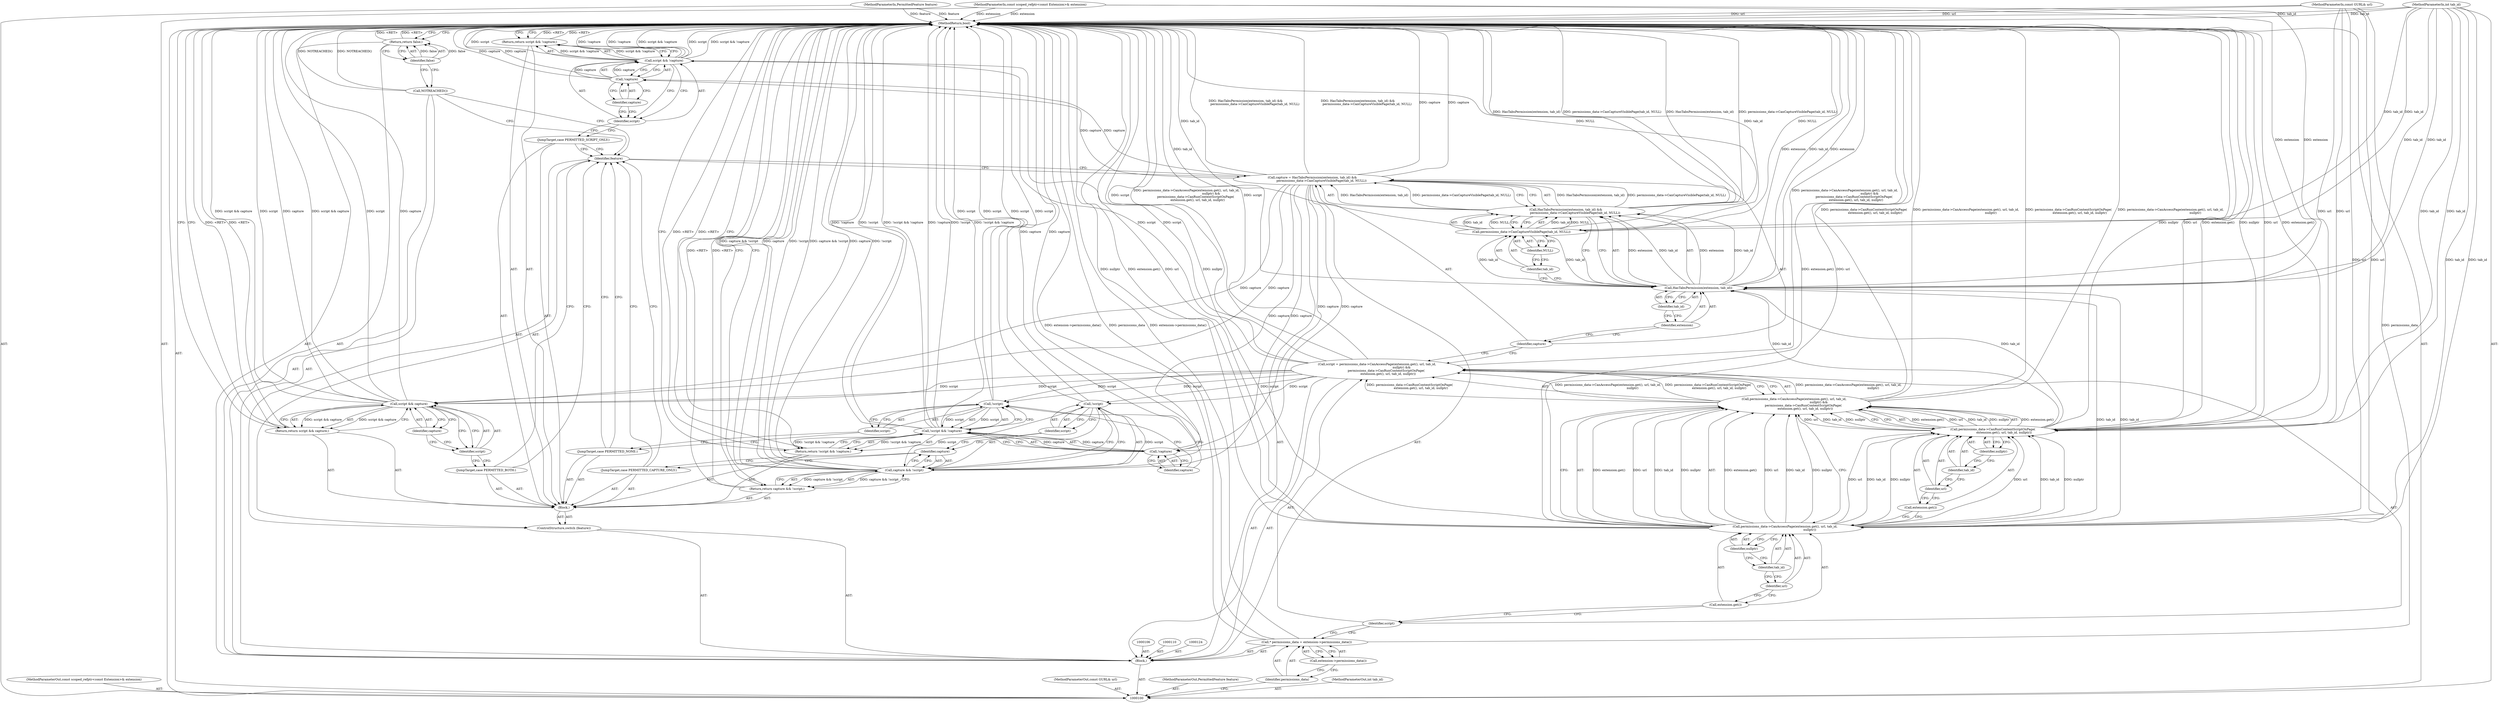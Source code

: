 digraph "1_Chrome_0aca6bc05a263ea9eafee515fc6ba14da94c1964" {
"1000101" [label="(MethodParameterIn,const scoped_refptr<const Extension>& extension)"];
"1000221" [label="(MethodParameterOut,const scoped_refptr<const Extension>& extension)"];
"1000164" [label="(MethodReturn,bool)"];
"1000127" [label="(Call,HasTabsPermission(extension, tab_id) &&\n                   permissions_data->CanCaptureVisiblePage(tab_id, NULL))"];
"1000128" [label="(Call,HasTabsPermission(extension, tab_id))"];
"1000129" [label="(Identifier,extension)"];
"1000130" [label="(Identifier,tab_id)"];
"1000125" [label="(Call,capture = HasTabsPermission(extension, tab_id) &&\n                   permissions_data->CanCaptureVisiblePage(tab_id, NULL))"];
"1000126" [label="(Identifier,capture)"];
"1000131" [label="(Call,permissions_data->CanCaptureVisiblePage(tab_id, NULL))"];
"1000132" [label="(Identifier,tab_id)"];
"1000133" [label="(Identifier,NULL)"];
"1000135" [label="(Identifier,feature)"];
"1000136" [label="(Block,)"];
"1000134" [label="(ControlStructure,switch (feature))"];
"1000137" [label="(JumpTarget,case PERMITTED_SCRIPT_ONLY:)"];
"1000139" [label="(Call,script && !capture)"];
"1000140" [label="(Identifier,script)"];
"1000141" [label="(Call,!capture)"];
"1000142" [label="(Identifier,capture)"];
"1000138" [label="(Return,return script && !capture;)"];
"1000143" [label="(JumpTarget,case PERMITTED_CAPTURE_ONLY:)"];
"1000145" [label="(Call,capture && !script)"];
"1000146" [label="(Identifier,capture)"];
"1000147" [label="(Call,!script)"];
"1000148" [label="(Identifier,script)"];
"1000144" [label="(Return,return capture && !script;)"];
"1000149" [label="(JumpTarget,case PERMITTED_BOTH:)"];
"1000151" [label="(Call,script && capture)"];
"1000152" [label="(Identifier,script)"];
"1000153" [label="(Identifier,capture)"];
"1000150" [label="(Return,return script && capture;)"];
"1000154" [label="(JumpTarget,case PERMITTED_NONE:)"];
"1000102" [label="(MethodParameterIn,const GURL& url)"];
"1000222" [label="(MethodParameterOut,const GURL& url)"];
"1000156" [label="(Call,!script && !capture)"];
"1000157" [label="(Call,!script)"];
"1000158" [label="(Identifier,script)"];
"1000159" [label="(Call,!capture)"];
"1000160" [label="(Identifier,capture)"];
"1000155" [label="(Return,return !script && !capture;)"];
"1000161" [label="(Call,NOTREACHED())"];
"1000163" [label="(Identifier,false)"];
"1000162" [label="(Return,return false;)"];
"1000103" [label="(MethodParameterIn,PermittedFeature feature)"];
"1000223" [label="(MethodParameterOut,PermittedFeature feature)"];
"1000104" [label="(MethodParameterIn,int tab_id)"];
"1000224" [label="(MethodParameterOut,int tab_id)"];
"1000105" [label="(Block,)"];
"1000107" [label="(Call,* permissions_data = extension->permissions_data())"];
"1000108" [label="(Identifier,permissions_data)"];
"1000109" [label="(Call,extension->permissions_data())"];
"1000113" [label="(Call,permissions_data->CanAccessPage(extension.get(), url, tab_id,\n                                                   nullptr) &&\n                   permissions_data->CanRunContentScriptOnPage(\n                       extension.get(), url, tab_id, nullptr))"];
"1000114" [label="(Call,permissions_data->CanAccessPage(extension.get(), url, tab_id,\n                                                   nullptr))"];
"1000115" [label="(Call,extension.get())"];
"1000116" [label="(Identifier,url)"];
"1000117" [label="(Identifier,tab_id)"];
"1000111" [label="(Call,script = permissions_data->CanAccessPage(extension.get(), url, tab_id,\n                                                   nullptr) &&\n                   permissions_data->CanRunContentScriptOnPage(\n                       extension.get(), url, tab_id, nullptr))"];
"1000112" [label="(Identifier,script)"];
"1000118" [label="(Identifier,nullptr)"];
"1000119" [label="(Call,permissions_data->CanRunContentScriptOnPage(\n                       extension.get(), url, tab_id, nullptr))"];
"1000120" [label="(Call,extension.get())"];
"1000121" [label="(Identifier,url)"];
"1000122" [label="(Identifier,tab_id)"];
"1000123" [label="(Identifier,nullptr)"];
"1000101" -> "1000100"  [label="AST: "];
"1000101" -> "1000164"  [label="DDG: extension"];
"1000101" -> "1000128"  [label="DDG: extension"];
"1000221" -> "1000100"  [label="AST: "];
"1000164" -> "1000100"  [label="AST: "];
"1000164" -> "1000138"  [label="CFG: "];
"1000164" -> "1000144"  [label="CFG: "];
"1000164" -> "1000150"  [label="CFG: "];
"1000164" -> "1000155"  [label="CFG: "];
"1000164" -> "1000162"  [label="CFG: "];
"1000144" -> "1000164"  [label="DDG: <RET>"];
"1000162" -> "1000164"  [label="DDG: <RET>"];
"1000155" -> "1000164"  [label="DDG: <RET>"];
"1000138" -> "1000164"  [label="DDG: <RET>"];
"1000156" -> "1000164"  [label="DDG: !capture"];
"1000156" -> "1000164"  [label="DDG: !script"];
"1000156" -> "1000164"  [label="DDG: !script && !capture"];
"1000141" -> "1000164"  [label="DDG: capture"];
"1000107" -> "1000164"  [label="DDG: permissions_data"];
"1000107" -> "1000164"  [label="DDG: extension->permissions_data()"];
"1000104" -> "1000164"  [label="DDG: tab_id"];
"1000147" -> "1000164"  [label="DDG: script"];
"1000114" -> "1000164"  [label="DDG: nullptr"];
"1000114" -> "1000164"  [label="DDG: extension.get()"];
"1000114" -> "1000164"  [label="DDG: url"];
"1000145" -> "1000164"  [label="DDG: capture && !script"];
"1000145" -> "1000164"  [label="DDG: capture"];
"1000145" -> "1000164"  [label="DDG: !script"];
"1000113" -> "1000164"  [label="DDG: permissions_data->CanRunContentScriptOnPage(\n                       extension.get(), url, tab_id, nullptr)"];
"1000113" -> "1000164"  [label="DDG: permissions_data->CanAccessPage(extension.get(), url, tab_id,\n                                                   nullptr)"];
"1000127" -> "1000164"  [label="DDG: permissions_data->CanCaptureVisiblePage(tab_id, NULL)"];
"1000127" -> "1000164"  [label="DDG: HasTabsPermission(extension, tab_id)"];
"1000128" -> "1000164"  [label="DDG: tab_id"];
"1000128" -> "1000164"  [label="DDG: extension"];
"1000125" -> "1000164"  [label="DDG: capture"];
"1000125" -> "1000164"  [label="DDG: HasTabsPermission(extension, tab_id) &&\n                   permissions_data->CanCaptureVisiblePage(tab_id, NULL)"];
"1000151" -> "1000164"  [label="DDG: script && capture"];
"1000151" -> "1000164"  [label="DDG: script"];
"1000151" -> "1000164"  [label="DDG: capture"];
"1000159" -> "1000164"  [label="DDG: capture"];
"1000119" -> "1000164"  [label="DDG: nullptr"];
"1000119" -> "1000164"  [label="DDG: url"];
"1000119" -> "1000164"  [label="DDG: extension.get()"];
"1000131" -> "1000164"  [label="DDG: tab_id"];
"1000131" -> "1000164"  [label="DDG: NULL"];
"1000139" -> "1000164"  [label="DDG: !capture"];
"1000139" -> "1000164"  [label="DDG: script && !capture"];
"1000139" -> "1000164"  [label="DDG: script"];
"1000157" -> "1000164"  [label="DDG: script"];
"1000103" -> "1000164"  [label="DDG: feature"];
"1000102" -> "1000164"  [label="DDG: url"];
"1000111" -> "1000164"  [label="DDG: script"];
"1000111" -> "1000164"  [label="DDG: permissions_data->CanAccessPage(extension.get(), url, tab_id,\n                                                   nullptr) &&\n                   permissions_data->CanRunContentScriptOnPage(\n                       extension.get(), url, tab_id, nullptr)"];
"1000101" -> "1000164"  [label="DDG: extension"];
"1000161" -> "1000164"  [label="DDG: NOTREACHED()"];
"1000150" -> "1000164"  [label="DDG: <RET>"];
"1000127" -> "1000125"  [label="AST: "];
"1000127" -> "1000128"  [label="CFG: "];
"1000127" -> "1000131"  [label="CFG: "];
"1000128" -> "1000127"  [label="AST: "];
"1000131" -> "1000127"  [label="AST: "];
"1000125" -> "1000127"  [label="CFG: "];
"1000127" -> "1000164"  [label="DDG: permissions_data->CanCaptureVisiblePage(tab_id, NULL)"];
"1000127" -> "1000164"  [label="DDG: HasTabsPermission(extension, tab_id)"];
"1000127" -> "1000125"  [label="DDG: HasTabsPermission(extension, tab_id)"];
"1000127" -> "1000125"  [label="DDG: permissions_data->CanCaptureVisiblePage(tab_id, NULL)"];
"1000128" -> "1000127"  [label="DDG: extension"];
"1000128" -> "1000127"  [label="DDG: tab_id"];
"1000131" -> "1000127"  [label="DDG: tab_id"];
"1000131" -> "1000127"  [label="DDG: NULL"];
"1000128" -> "1000127"  [label="AST: "];
"1000128" -> "1000130"  [label="CFG: "];
"1000129" -> "1000128"  [label="AST: "];
"1000130" -> "1000128"  [label="AST: "];
"1000132" -> "1000128"  [label="CFG: "];
"1000127" -> "1000128"  [label="CFG: "];
"1000128" -> "1000164"  [label="DDG: tab_id"];
"1000128" -> "1000164"  [label="DDG: extension"];
"1000128" -> "1000127"  [label="DDG: extension"];
"1000128" -> "1000127"  [label="DDG: tab_id"];
"1000101" -> "1000128"  [label="DDG: extension"];
"1000114" -> "1000128"  [label="DDG: tab_id"];
"1000119" -> "1000128"  [label="DDG: tab_id"];
"1000104" -> "1000128"  [label="DDG: tab_id"];
"1000128" -> "1000131"  [label="DDG: tab_id"];
"1000129" -> "1000128"  [label="AST: "];
"1000129" -> "1000126"  [label="CFG: "];
"1000130" -> "1000129"  [label="CFG: "];
"1000130" -> "1000128"  [label="AST: "];
"1000130" -> "1000129"  [label="CFG: "];
"1000128" -> "1000130"  [label="CFG: "];
"1000125" -> "1000105"  [label="AST: "];
"1000125" -> "1000127"  [label="CFG: "];
"1000126" -> "1000125"  [label="AST: "];
"1000127" -> "1000125"  [label="AST: "];
"1000135" -> "1000125"  [label="CFG: "];
"1000125" -> "1000164"  [label="DDG: capture"];
"1000125" -> "1000164"  [label="DDG: HasTabsPermission(extension, tab_id) &&\n                   permissions_data->CanCaptureVisiblePage(tab_id, NULL)"];
"1000127" -> "1000125"  [label="DDG: HasTabsPermission(extension, tab_id)"];
"1000127" -> "1000125"  [label="DDG: permissions_data->CanCaptureVisiblePage(tab_id, NULL)"];
"1000125" -> "1000141"  [label="DDG: capture"];
"1000125" -> "1000145"  [label="DDG: capture"];
"1000125" -> "1000151"  [label="DDG: capture"];
"1000125" -> "1000159"  [label="DDG: capture"];
"1000126" -> "1000125"  [label="AST: "];
"1000126" -> "1000111"  [label="CFG: "];
"1000129" -> "1000126"  [label="CFG: "];
"1000131" -> "1000127"  [label="AST: "];
"1000131" -> "1000133"  [label="CFG: "];
"1000132" -> "1000131"  [label="AST: "];
"1000133" -> "1000131"  [label="AST: "];
"1000127" -> "1000131"  [label="CFG: "];
"1000131" -> "1000164"  [label="DDG: tab_id"];
"1000131" -> "1000164"  [label="DDG: NULL"];
"1000131" -> "1000127"  [label="DDG: tab_id"];
"1000131" -> "1000127"  [label="DDG: NULL"];
"1000128" -> "1000131"  [label="DDG: tab_id"];
"1000104" -> "1000131"  [label="DDG: tab_id"];
"1000132" -> "1000131"  [label="AST: "];
"1000132" -> "1000128"  [label="CFG: "];
"1000133" -> "1000132"  [label="CFG: "];
"1000133" -> "1000131"  [label="AST: "];
"1000133" -> "1000132"  [label="CFG: "];
"1000131" -> "1000133"  [label="CFG: "];
"1000135" -> "1000134"  [label="AST: "];
"1000135" -> "1000125"  [label="CFG: "];
"1000137" -> "1000135"  [label="CFG: "];
"1000143" -> "1000135"  [label="CFG: "];
"1000149" -> "1000135"  [label="CFG: "];
"1000154" -> "1000135"  [label="CFG: "];
"1000161" -> "1000135"  [label="CFG: "];
"1000136" -> "1000134"  [label="AST: "];
"1000137" -> "1000136"  [label="AST: "];
"1000138" -> "1000136"  [label="AST: "];
"1000143" -> "1000136"  [label="AST: "];
"1000144" -> "1000136"  [label="AST: "];
"1000149" -> "1000136"  [label="AST: "];
"1000150" -> "1000136"  [label="AST: "];
"1000154" -> "1000136"  [label="AST: "];
"1000155" -> "1000136"  [label="AST: "];
"1000134" -> "1000105"  [label="AST: "];
"1000135" -> "1000134"  [label="AST: "];
"1000136" -> "1000134"  [label="AST: "];
"1000137" -> "1000136"  [label="AST: "];
"1000137" -> "1000135"  [label="CFG: "];
"1000140" -> "1000137"  [label="CFG: "];
"1000139" -> "1000138"  [label="AST: "];
"1000139" -> "1000140"  [label="CFG: "];
"1000139" -> "1000141"  [label="CFG: "];
"1000140" -> "1000139"  [label="AST: "];
"1000141" -> "1000139"  [label="AST: "];
"1000138" -> "1000139"  [label="CFG: "];
"1000139" -> "1000164"  [label="DDG: !capture"];
"1000139" -> "1000164"  [label="DDG: script && !capture"];
"1000139" -> "1000164"  [label="DDG: script"];
"1000139" -> "1000138"  [label="DDG: script && !capture"];
"1000111" -> "1000139"  [label="DDG: script"];
"1000141" -> "1000139"  [label="DDG: capture"];
"1000140" -> "1000139"  [label="AST: "];
"1000140" -> "1000137"  [label="CFG: "];
"1000142" -> "1000140"  [label="CFG: "];
"1000139" -> "1000140"  [label="CFG: "];
"1000141" -> "1000139"  [label="AST: "];
"1000141" -> "1000142"  [label="CFG: "];
"1000142" -> "1000141"  [label="AST: "];
"1000139" -> "1000141"  [label="CFG: "];
"1000141" -> "1000164"  [label="DDG: capture"];
"1000141" -> "1000139"  [label="DDG: capture"];
"1000125" -> "1000141"  [label="DDG: capture"];
"1000142" -> "1000141"  [label="AST: "];
"1000142" -> "1000140"  [label="CFG: "];
"1000141" -> "1000142"  [label="CFG: "];
"1000138" -> "1000136"  [label="AST: "];
"1000138" -> "1000139"  [label="CFG: "];
"1000139" -> "1000138"  [label="AST: "];
"1000164" -> "1000138"  [label="CFG: "];
"1000138" -> "1000164"  [label="DDG: <RET>"];
"1000139" -> "1000138"  [label="DDG: script && !capture"];
"1000143" -> "1000136"  [label="AST: "];
"1000143" -> "1000135"  [label="CFG: "];
"1000146" -> "1000143"  [label="CFG: "];
"1000145" -> "1000144"  [label="AST: "];
"1000145" -> "1000146"  [label="CFG: "];
"1000145" -> "1000147"  [label="CFG: "];
"1000146" -> "1000145"  [label="AST: "];
"1000147" -> "1000145"  [label="AST: "];
"1000144" -> "1000145"  [label="CFG: "];
"1000145" -> "1000164"  [label="DDG: capture && !script"];
"1000145" -> "1000164"  [label="DDG: capture"];
"1000145" -> "1000164"  [label="DDG: !script"];
"1000145" -> "1000144"  [label="DDG: capture && !script"];
"1000125" -> "1000145"  [label="DDG: capture"];
"1000147" -> "1000145"  [label="DDG: script"];
"1000146" -> "1000145"  [label="AST: "];
"1000146" -> "1000143"  [label="CFG: "];
"1000148" -> "1000146"  [label="CFG: "];
"1000145" -> "1000146"  [label="CFG: "];
"1000147" -> "1000145"  [label="AST: "];
"1000147" -> "1000148"  [label="CFG: "];
"1000148" -> "1000147"  [label="AST: "];
"1000145" -> "1000147"  [label="CFG: "];
"1000147" -> "1000164"  [label="DDG: script"];
"1000147" -> "1000145"  [label="DDG: script"];
"1000111" -> "1000147"  [label="DDG: script"];
"1000148" -> "1000147"  [label="AST: "];
"1000148" -> "1000146"  [label="CFG: "];
"1000147" -> "1000148"  [label="CFG: "];
"1000144" -> "1000136"  [label="AST: "];
"1000144" -> "1000145"  [label="CFG: "];
"1000145" -> "1000144"  [label="AST: "];
"1000164" -> "1000144"  [label="CFG: "];
"1000144" -> "1000164"  [label="DDG: <RET>"];
"1000145" -> "1000144"  [label="DDG: capture && !script"];
"1000149" -> "1000136"  [label="AST: "];
"1000149" -> "1000135"  [label="CFG: "];
"1000152" -> "1000149"  [label="CFG: "];
"1000151" -> "1000150"  [label="AST: "];
"1000151" -> "1000152"  [label="CFG: "];
"1000151" -> "1000153"  [label="CFG: "];
"1000152" -> "1000151"  [label="AST: "];
"1000153" -> "1000151"  [label="AST: "];
"1000150" -> "1000151"  [label="CFG: "];
"1000151" -> "1000164"  [label="DDG: script && capture"];
"1000151" -> "1000164"  [label="DDG: script"];
"1000151" -> "1000164"  [label="DDG: capture"];
"1000151" -> "1000150"  [label="DDG: script && capture"];
"1000111" -> "1000151"  [label="DDG: script"];
"1000125" -> "1000151"  [label="DDG: capture"];
"1000152" -> "1000151"  [label="AST: "];
"1000152" -> "1000149"  [label="CFG: "];
"1000153" -> "1000152"  [label="CFG: "];
"1000151" -> "1000152"  [label="CFG: "];
"1000153" -> "1000151"  [label="AST: "];
"1000153" -> "1000152"  [label="CFG: "];
"1000151" -> "1000153"  [label="CFG: "];
"1000150" -> "1000136"  [label="AST: "];
"1000150" -> "1000151"  [label="CFG: "];
"1000151" -> "1000150"  [label="AST: "];
"1000164" -> "1000150"  [label="CFG: "];
"1000150" -> "1000164"  [label="DDG: <RET>"];
"1000151" -> "1000150"  [label="DDG: script && capture"];
"1000154" -> "1000136"  [label="AST: "];
"1000154" -> "1000135"  [label="CFG: "];
"1000158" -> "1000154"  [label="CFG: "];
"1000102" -> "1000100"  [label="AST: "];
"1000102" -> "1000164"  [label="DDG: url"];
"1000102" -> "1000114"  [label="DDG: url"];
"1000102" -> "1000119"  [label="DDG: url"];
"1000222" -> "1000100"  [label="AST: "];
"1000156" -> "1000155"  [label="AST: "];
"1000156" -> "1000157"  [label="CFG: "];
"1000156" -> "1000159"  [label="CFG: "];
"1000157" -> "1000156"  [label="AST: "];
"1000159" -> "1000156"  [label="AST: "];
"1000155" -> "1000156"  [label="CFG: "];
"1000156" -> "1000164"  [label="DDG: !capture"];
"1000156" -> "1000164"  [label="DDG: !script"];
"1000156" -> "1000164"  [label="DDG: !script && !capture"];
"1000156" -> "1000155"  [label="DDG: !script && !capture"];
"1000157" -> "1000156"  [label="DDG: script"];
"1000159" -> "1000156"  [label="DDG: capture"];
"1000157" -> "1000156"  [label="AST: "];
"1000157" -> "1000158"  [label="CFG: "];
"1000158" -> "1000157"  [label="AST: "];
"1000160" -> "1000157"  [label="CFG: "];
"1000156" -> "1000157"  [label="CFG: "];
"1000157" -> "1000164"  [label="DDG: script"];
"1000157" -> "1000156"  [label="DDG: script"];
"1000111" -> "1000157"  [label="DDG: script"];
"1000158" -> "1000157"  [label="AST: "];
"1000158" -> "1000154"  [label="CFG: "];
"1000157" -> "1000158"  [label="CFG: "];
"1000159" -> "1000156"  [label="AST: "];
"1000159" -> "1000160"  [label="CFG: "];
"1000160" -> "1000159"  [label="AST: "];
"1000156" -> "1000159"  [label="CFG: "];
"1000159" -> "1000164"  [label="DDG: capture"];
"1000159" -> "1000156"  [label="DDG: capture"];
"1000125" -> "1000159"  [label="DDG: capture"];
"1000160" -> "1000159"  [label="AST: "];
"1000160" -> "1000157"  [label="CFG: "];
"1000159" -> "1000160"  [label="CFG: "];
"1000155" -> "1000136"  [label="AST: "];
"1000155" -> "1000156"  [label="CFG: "];
"1000156" -> "1000155"  [label="AST: "];
"1000164" -> "1000155"  [label="CFG: "];
"1000155" -> "1000164"  [label="DDG: <RET>"];
"1000156" -> "1000155"  [label="DDG: !script && !capture"];
"1000161" -> "1000105"  [label="AST: "];
"1000161" -> "1000135"  [label="CFG: "];
"1000163" -> "1000161"  [label="CFG: "];
"1000161" -> "1000164"  [label="DDG: NOTREACHED()"];
"1000163" -> "1000162"  [label="AST: "];
"1000163" -> "1000161"  [label="CFG: "];
"1000162" -> "1000163"  [label="CFG: "];
"1000163" -> "1000162"  [label="DDG: false"];
"1000162" -> "1000105"  [label="AST: "];
"1000162" -> "1000163"  [label="CFG: "];
"1000163" -> "1000162"  [label="AST: "];
"1000164" -> "1000162"  [label="CFG: "];
"1000162" -> "1000164"  [label="DDG: <RET>"];
"1000163" -> "1000162"  [label="DDG: false"];
"1000103" -> "1000100"  [label="AST: "];
"1000103" -> "1000164"  [label="DDG: feature"];
"1000223" -> "1000100"  [label="AST: "];
"1000104" -> "1000100"  [label="AST: "];
"1000104" -> "1000164"  [label="DDG: tab_id"];
"1000104" -> "1000114"  [label="DDG: tab_id"];
"1000104" -> "1000119"  [label="DDG: tab_id"];
"1000104" -> "1000128"  [label="DDG: tab_id"];
"1000104" -> "1000131"  [label="DDG: tab_id"];
"1000224" -> "1000100"  [label="AST: "];
"1000105" -> "1000100"  [label="AST: "];
"1000106" -> "1000105"  [label="AST: "];
"1000107" -> "1000105"  [label="AST: "];
"1000110" -> "1000105"  [label="AST: "];
"1000111" -> "1000105"  [label="AST: "];
"1000124" -> "1000105"  [label="AST: "];
"1000125" -> "1000105"  [label="AST: "];
"1000134" -> "1000105"  [label="AST: "];
"1000161" -> "1000105"  [label="AST: "];
"1000162" -> "1000105"  [label="AST: "];
"1000107" -> "1000105"  [label="AST: "];
"1000107" -> "1000109"  [label="CFG: "];
"1000108" -> "1000107"  [label="AST: "];
"1000109" -> "1000107"  [label="AST: "];
"1000112" -> "1000107"  [label="CFG: "];
"1000107" -> "1000164"  [label="DDG: permissions_data"];
"1000107" -> "1000164"  [label="DDG: extension->permissions_data()"];
"1000108" -> "1000107"  [label="AST: "];
"1000108" -> "1000100"  [label="CFG: "];
"1000109" -> "1000108"  [label="CFG: "];
"1000109" -> "1000107"  [label="AST: "];
"1000109" -> "1000108"  [label="CFG: "];
"1000107" -> "1000109"  [label="CFG: "];
"1000113" -> "1000111"  [label="AST: "];
"1000113" -> "1000114"  [label="CFG: "];
"1000113" -> "1000119"  [label="CFG: "];
"1000114" -> "1000113"  [label="AST: "];
"1000119" -> "1000113"  [label="AST: "];
"1000111" -> "1000113"  [label="CFG: "];
"1000113" -> "1000164"  [label="DDG: permissions_data->CanRunContentScriptOnPage(\n                       extension.get(), url, tab_id, nullptr)"];
"1000113" -> "1000164"  [label="DDG: permissions_data->CanAccessPage(extension.get(), url, tab_id,\n                                                   nullptr)"];
"1000113" -> "1000111"  [label="DDG: permissions_data->CanAccessPage(extension.get(), url, tab_id,\n                                                   nullptr)"];
"1000113" -> "1000111"  [label="DDG: permissions_data->CanRunContentScriptOnPage(\n                       extension.get(), url, tab_id, nullptr)"];
"1000114" -> "1000113"  [label="DDG: extension.get()"];
"1000114" -> "1000113"  [label="DDG: url"];
"1000114" -> "1000113"  [label="DDG: tab_id"];
"1000114" -> "1000113"  [label="DDG: nullptr"];
"1000119" -> "1000113"  [label="DDG: extension.get()"];
"1000119" -> "1000113"  [label="DDG: url"];
"1000119" -> "1000113"  [label="DDG: tab_id"];
"1000119" -> "1000113"  [label="DDG: nullptr"];
"1000114" -> "1000113"  [label="AST: "];
"1000114" -> "1000118"  [label="CFG: "];
"1000115" -> "1000114"  [label="AST: "];
"1000116" -> "1000114"  [label="AST: "];
"1000117" -> "1000114"  [label="AST: "];
"1000118" -> "1000114"  [label="AST: "];
"1000120" -> "1000114"  [label="CFG: "];
"1000113" -> "1000114"  [label="CFG: "];
"1000114" -> "1000164"  [label="DDG: nullptr"];
"1000114" -> "1000164"  [label="DDG: extension.get()"];
"1000114" -> "1000164"  [label="DDG: url"];
"1000114" -> "1000113"  [label="DDG: extension.get()"];
"1000114" -> "1000113"  [label="DDG: url"];
"1000114" -> "1000113"  [label="DDG: tab_id"];
"1000114" -> "1000113"  [label="DDG: nullptr"];
"1000102" -> "1000114"  [label="DDG: url"];
"1000104" -> "1000114"  [label="DDG: tab_id"];
"1000114" -> "1000119"  [label="DDG: url"];
"1000114" -> "1000119"  [label="DDG: tab_id"];
"1000114" -> "1000119"  [label="DDG: nullptr"];
"1000114" -> "1000128"  [label="DDG: tab_id"];
"1000115" -> "1000114"  [label="AST: "];
"1000115" -> "1000112"  [label="CFG: "];
"1000116" -> "1000115"  [label="CFG: "];
"1000116" -> "1000114"  [label="AST: "];
"1000116" -> "1000115"  [label="CFG: "];
"1000117" -> "1000116"  [label="CFG: "];
"1000117" -> "1000114"  [label="AST: "];
"1000117" -> "1000116"  [label="CFG: "];
"1000118" -> "1000117"  [label="CFG: "];
"1000111" -> "1000105"  [label="AST: "];
"1000111" -> "1000113"  [label="CFG: "];
"1000112" -> "1000111"  [label="AST: "];
"1000113" -> "1000111"  [label="AST: "];
"1000126" -> "1000111"  [label="CFG: "];
"1000111" -> "1000164"  [label="DDG: script"];
"1000111" -> "1000164"  [label="DDG: permissions_data->CanAccessPage(extension.get(), url, tab_id,\n                                                   nullptr) &&\n                   permissions_data->CanRunContentScriptOnPage(\n                       extension.get(), url, tab_id, nullptr)"];
"1000113" -> "1000111"  [label="DDG: permissions_data->CanAccessPage(extension.get(), url, tab_id,\n                                                   nullptr)"];
"1000113" -> "1000111"  [label="DDG: permissions_data->CanRunContentScriptOnPage(\n                       extension.get(), url, tab_id, nullptr)"];
"1000111" -> "1000139"  [label="DDG: script"];
"1000111" -> "1000147"  [label="DDG: script"];
"1000111" -> "1000151"  [label="DDG: script"];
"1000111" -> "1000157"  [label="DDG: script"];
"1000112" -> "1000111"  [label="AST: "];
"1000112" -> "1000107"  [label="CFG: "];
"1000115" -> "1000112"  [label="CFG: "];
"1000118" -> "1000114"  [label="AST: "];
"1000118" -> "1000117"  [label="CFG: "];
"1000114" -> "1000118"  [label="CFG: "];
"1000119" -> "1000113"  [label="AST: "];
"1000119" -> "1000123"  [label="CFG: "];
"1000120" -> "1000119"  [label="AST: "];
"1000121" -> "1000119"  [label="AST: "];
"1000122" -> "1000119"  [label="AST: "];
"1000123" -> "1000119"  [label="AST: "];
"1000113" -> "1000119"  [label="CFG: "];
"1000119" -> "1000164"  [label="DDG: nullptr"];
"1000119" -> "1000164"  [label="DDG: url"];
"1000119" -> "1000164"  [label="DDG: extension.get()"];
"1000119" -> "1000113"  [label="DDG: extension.get()"];
"1000119" -> "1000113"  [label="DDG: url"];
"1000119" -> "1000113"  [label="DDG: tab_id"];
"1000119" -> "1000113"  [label="DDG: nullptr"];
"1000114" -> "1000119"  [label="DDG: url"];
"1000114" -> "1000119"  [label="DDG: tab_id"];
"1000114" -> "1000119"  [label="DDG: nullptr"];
"1000102" -> "1000119"  [label="DDG: url"];
"1000104" -> "1000119"  [label="DDG: tab_id"];
"1000119" -> "1000128"  [label="DDG: tab_id"];
"1000120" -> "1000119"  [label="AST: "];
"1000120" -> "1000114"  [label="CFG: "];
"1000121" -> "1000120"  [label="CFG: "];
"1000121" -> "1000119"  [label="AST: "];
"1000121" -> "1000120"  [label="CFG: "];
"1000122" -> "1000121"  [label="CFG: "];
"1000122" -> "1000119"  [label="AST: "];
"1000122" -> "1000121"  [label="CFG: "];
"1000123" -> "1000122"  [label="CFG: "];
"1000123" -> "1000119"  [label="AST: "];
"1000123" -> "1000122"  [label="CFG: "];
"1000119" -> "1000123"  [label="CFG: "];
}
